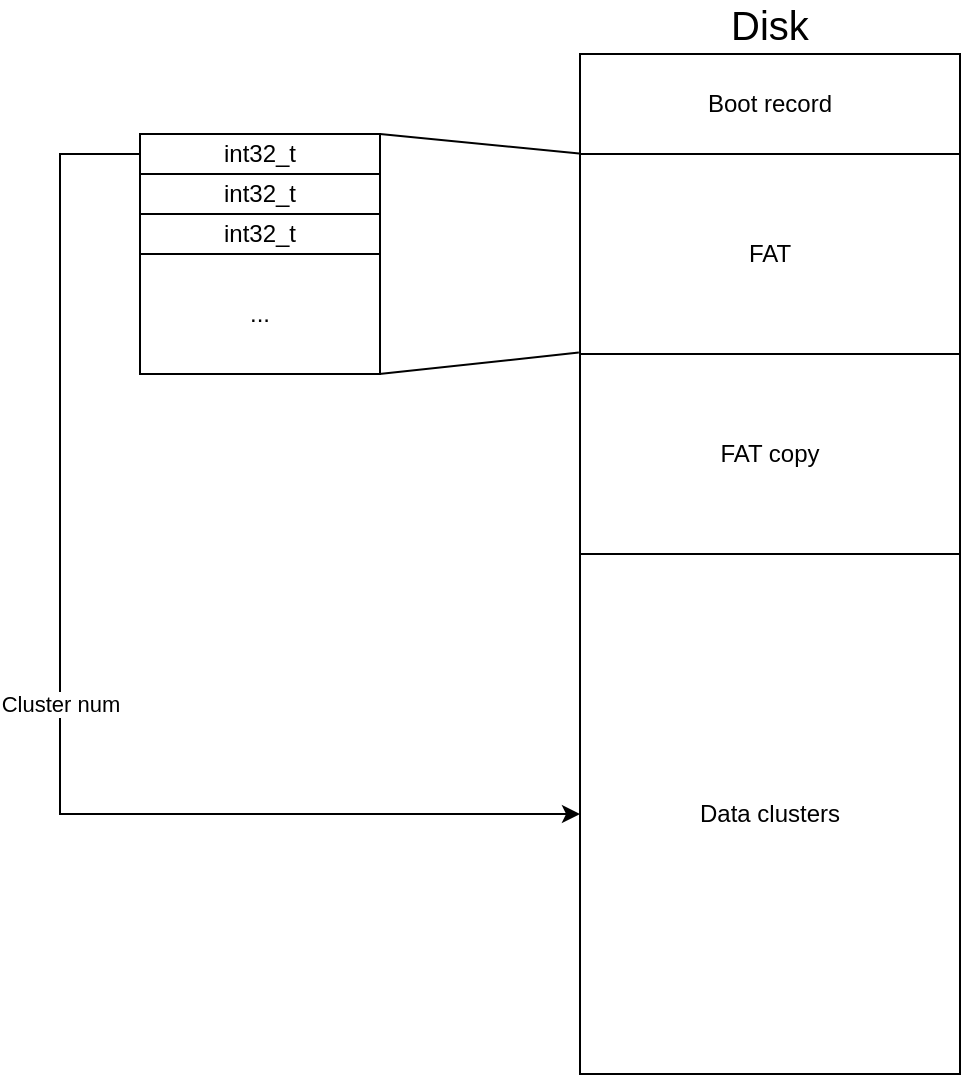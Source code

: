 <mxfile version="12.2.3" type="device" pages="1"><diagram id="fzyBphzNXxl49LE4X77K" name="Page-1"><mxGraphModel dx="1020" dy="615" grid="1" gridSize="10" guides="1" tooltips="1" connect="1" arrows="1" fold="1" page="1" pageScale="1" pageWidth="827" pageHeight="1169" math="0" shadow="0"><root><mxCell id="0"/><mxCell id="1" parent="0"/><mxCell id="6yMnQrb5pMf-CEcZSQnh-2" value="Disk" style="rounded=0;whiteSpace=wrap;html=1;labelPosition=center;verticalLabelPosition=top;align=center;verticalAlign=bottom;fontSize=20;" vertex="1" parent="1"><mxGeometry x="320" y="100" width="190" height="510" as="geometry"/></mxCell><mxCell id="6yMnQrb5pMf-CEcZSQnh-3" value="Boot record" style="rounded=0;whiteSpace=wrap;html=1;" vertex="1" parent="1"><mxGeometry x="320" y="100" width="190" height="50" as="geometry"/></mxCell><mxCell id="6yMnQrb5pMf-CEcZSQnh-4" value="FAT" style="rounded=0;whiteSpace=wrap;html=1;" vertex="1" parent="1"><mxGeometry x="320" y="150" width="190" height="100" as="geometry"/></mxCell><mxCell id="6yMnQrb5pMf-CEcZSQnh-5" value="FAT copy" style="rounded=0;whiteSpace=wrap;html=1;" vertex="1" parent="1"><mxGeometry x="320" y="250" width="190" height="100" as="geometry"/></mxCell><mxCell id="6yMnQrb5pMf-CEcZSQnh-6" value="Data clusters" style="rounded=0;whiteSpace=wrap;html=1;" vertex="1" parent="1"><mxGeometry x="320" y="350" width="190" height="260" as="geometry"/></mxCell><mxCell id="6yMnQrb5pMf-CEcZSQnh-7" value="" style="rounded=0;whiteSpace=wrap;html=1;" vertex="1" parent="1"><mxGeometry x="100" y="140" width="120" height="120" as="geometry"/></mxCell><mxCell id="6yMnQrb5pMf-CEcZSQnh-8" value="" style="endArrow=none;html=1;exitX=1;exitY=0;exitDx=0;exitDy=0;exitPerimeter=0;entryX=-0.002;entryY=-0.003;entryDx=0;entryDy=0;entryPerimeter=0;" edge="1" parent="1" source="6yMnQrb5pMf-CEcZSQnh-7" target="6yMnQrb5pMf-CEcZSQnh-4"><mxGeometry width="50" height="50" relative="1" as="geometry"><mxPoint x="260" y="210" as="sourcePoint"/><mxPoint x="300" y="140" as="targetPoint"/></mxGeometry></mxCell><mxCell id="6yMnQrb5pMf-CEcZSQnh-9" value="" style="endArrow=none;html=1;exitX=0.997;exitY=1;exitDx=0;exitDy=0;exitPerimeter=0;entryX=-0.003;entryY=0.993;entryDx=0;entryDy=0;entryPerimeter=0;" edge="1" parent="1" source="6yMnQrb5pMf-CEcZSQnh-7" target="6yMnQrb5pMf-CEcZSQnh-4"><mxGeometry width="50" height="50" relative="1" as="geometry"><mxPoint x="240" y="220" as="sourcePoint"/><mxPoint x="309" y="248" as="targetPoint"/></mxGeometry></mxCell><mxCell id="6yMnQrb5pMf-CEcZSQnh-15" value="Cluster num" style="edgeStyle=orthogonalEdgeStyle;rounded=0;orthogonalLoop=1;jettySize=auto;html=1;entryX=0;entryY=0.5;entryDx=0;entryDy=0;" edge="1" parent="1" source="6yMnQrb5pMf-CEcZSQnh-10" target="6yMnQrb5pMf-CEcZSQnh-6"><mxGeometry relative="1" as="geometry"><Array as="points"><mxPoint x="60" y="150"/><mxPoint x="60" y="480"/></Array></mxGeometry></mxCell><mxCell id="6yMnQrb5pMf-CEcZSQnh-10" value="int32_t" style="rounded=0;whiteSpace=wrap;html=1;" vertex="1" parent="1"><mxGeometry x="100" y="140" width="120" height="20" as="geometry"/></mxCell><mxCell id="6yMnQrb5pMf-CEcZSQnh-11" value="int32_t" style="rounded=0;whiteSpace=wrap;html=1;" vertex="1" parent="1"><mxGeometry x="100" y="160" width="120" height="20" as="geometry"/></mxCell><mxCell id="6yMnQrb5pMf-CEcZSQnh-12" value="int32_t" style="rounded=0;whiteSpace=wrap;html=1;" vertex="1" parent="1"><mxGeometry x="100" y="180" width="120" height="20" as="geometry"/></mxCell><mxCell id="6yMnQrb5pMf-CEcZSQnh-13" value="..." style="rounded=0;whiteSpace=wrap;html=1;" vertex="1" parent="1"><mxGeometry x="100" y="200" width="120" height="60" as="geometry"/></mxCell></root></mxGraphModel></diagram></mxfile>